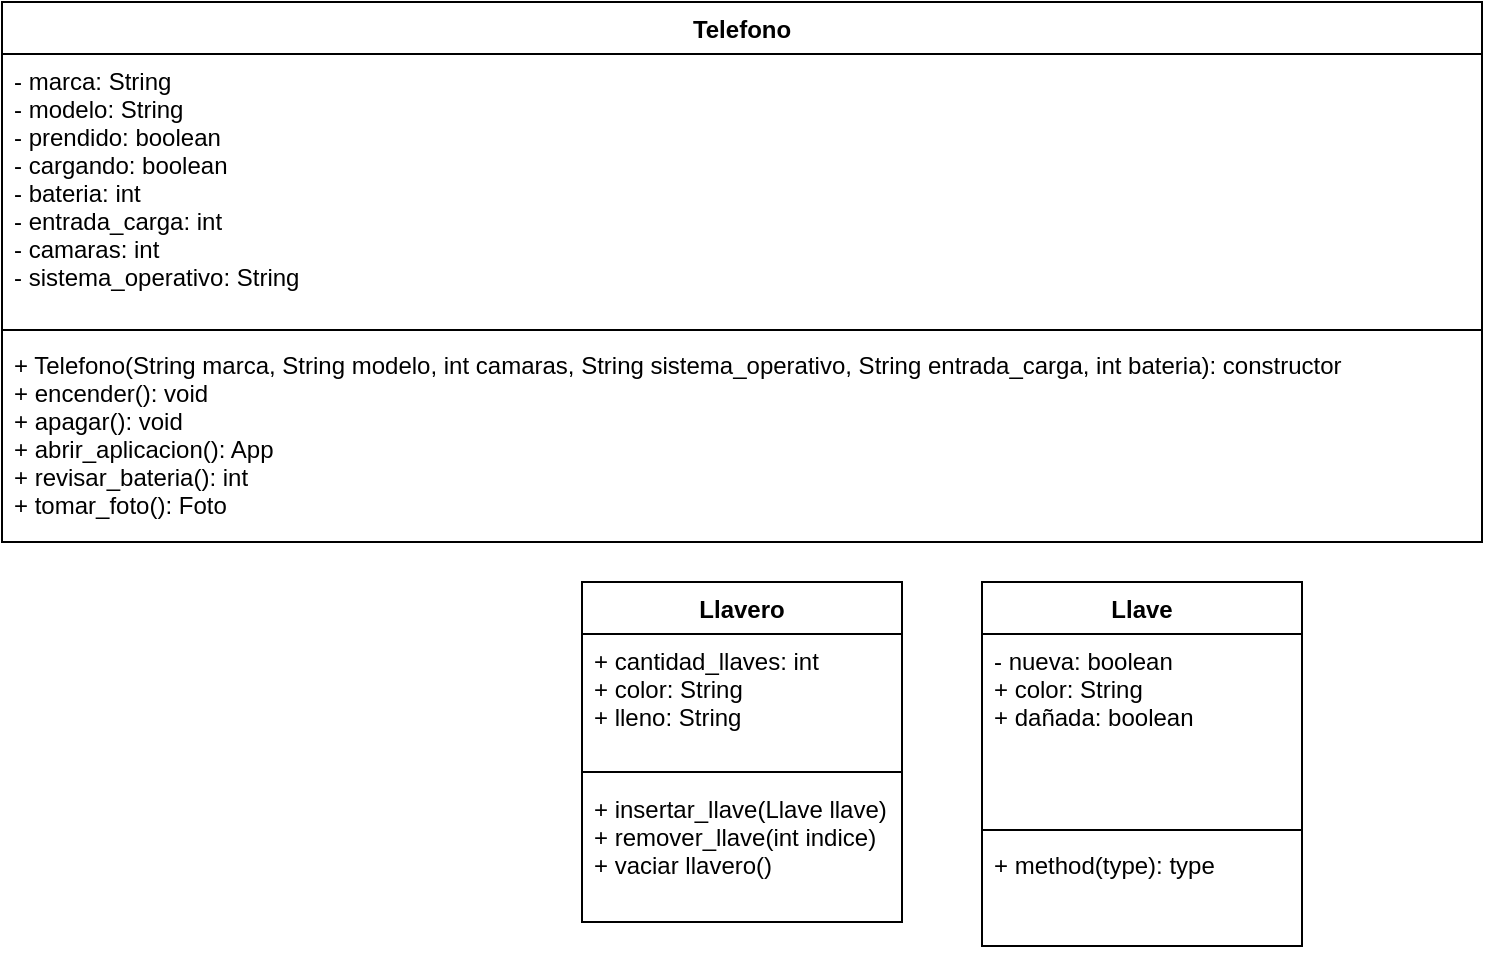 <mxfile version="14.6.13" type="device"><diagram id="C5RBs43oDa-KdzZeNtuy" name="Page-1"><mxGraphModel dx="868" dy="1651" grid="1" gridSize="10" guides="1" tooltips="1" connect="1" arrows="1" fold="1" page="1" pageScale="1" pageWidth="827" pageHeight="1169" math="0" shadow="0"><root><mxCell id="WIyWlLk6GJQsqaUBKTNV-0"/><mxCell id="WIyWlLk6GJQsqaUBKTNV-1" parent="WIyWlLk6GJQsqaUBKTNV-0"/><mxCell id="xCw698aQc-xceVMsmrbn-0" value="Telefono" style="swimlane;fontStyle=1;align=center;verticalAlign=top;childLayout=stackLayout;horizontal=1;startSize=26;horizontalStack=0;resizeParent=1;resizeParentMax=0;resizeLast=0;collapsible=1;marginBottom=0;" vertex="1" parent="WIyWlLk6GJQsqaUBKTNV-1"><mxGeometry x="40" y="-30" width="740" height="270" as="geometry"/></mxCell><mxCell id="xCw698aQc-xceVMsmrbn-1" value="- marca: String&#10;- modelo: String&#10;- prendido: boolean&#10;- cargando: boolean&#10;- bateria: int&#10;- entrada_carga: int&#10;- camaras: int&#10;- sistema_operativo: String&#10;" style="text;strokeColor=none;fillColor=none;align=left;verticalAlign=top;spacingLeft=4;spacingRight=4;overflow=hidden;rotatable=0;points=[[0,0.5],[1,0.5]];portConstraint=eastwest;" vertex="1" parent="xCw698aQc-xceVMsmrbn-0"><mxGeometry y="26" width="740" height="134" as="geometry"/></mxCell><mxCell id="xCw698aQc-xceVMsmrbn-2" value="" style="line;strokeWidth=1;fillColor=none;align=left;verticalAlign=middle;spacingTop=-1;spacingLeft=3;spacingRight=3;rotatable=0;labelPosition=right;points=[];portConstraint=eastwest;" vertex="1" parent="xCw698aQc-xceVMsmrbn-0"><mxGeometry y="160" width="740" height="8" as="geometry"/></mxCell><mxCell id="xCw698aQc-xceVMsmrbn-3" value="+ Telefono(String marca, String modelo, int camaras, String sistema_operativo, String entrada_carga, int bateria): constructor&#10;+ encender(): void&#10;+ apagar(): void&#10;+ abrir_aplicacion(): App&#10;+ revisar_bateria(): int&#10;+ tomar_foto(): Foto" style="text;strokeColor=none;fillColor=none;align=left;verticalAlign=top;spacingLeft=4;spacingRight=4;overflow=hidden;rotatable=0;points=[[0,0.5],[1,0.5]];portConstraint=eastwest;" vertex="1" parent="xCw698aQc-xceVMsmrbn-0"><mxGeometry y="168" width="740" height="102" as="geometry"/></mxCell><mxCell id="xCw698aQc-xceVMsmrbn-4" value="Llavero" style="swimlane;fontStyle=1;align=center;verticalAlign=top;childLayout=stackLayout;horizontal=1;startSize=26;horizontalStack=0;resizeParent=1;resizeParentMax=0;resizeLast=0;collapsible=1;marginBottom=0;" vertex="1" parent="WIyWlLk6GJQsqaUBKTNV-1"><mxGeometry x="330" y="260" width="160" height="170" as="geometry"/></mxCell><mxCell id="xCw698aQc-xceVMsmrbn-5" value="+ cantidad_llaves: int&#10;+ color: String&#10;+ lleno: String" style="text;strokeColor=none;fillColor=none;align=left;verticalAlign=top;spacingLeft=4;spacingRight=4;overflow=hidden;rotatable=0;points=[[0,0.5],[1,0.5]];portConstraint=eastwest;" vertex="1" parent="xCw698aQc-xceVMsmrbn-4"><mxGeometry y="26" width="160" height="64" as="geometry"/></mxCell><mxCell id="xCw698aQc-xceVMsmrbn-6" value="" style="line;strokeWidth=1;fillColor=none;align=left;verticalAlign=middle;spacingTop=-1;spacingLeft=3;spacingRight=3;rotatable=0;labelPosition=right;points=[];portConstraint=eastwest;" vertex="1" parent="xCw698aQc-xceVMsmrbn-4"><mxGeometry y="90" width="160" height="10" as="geometry"/></mxCell><mxCell id="xCw698aQc-xceVMsmrbn-7" value="+ insertar_llave(Llave llave)&#10;+ remover_llave(int indice)&#10;+ vaciar llavero()" style="text;strokeColor=none;fillColor=none;align=left;verticalAlign=top;spacingLeft=4;spacingRight=4;overflow=hidden;rotatable=0;points=[[0,0.5],[1,0.5]];portConstraint=eastwest;" vertex="1" parent="xCw698aQc-xceVMsmrbn-4"><mxGeometry y="100" width="160" height="70" as="geometry"/></mxCell><mxCell id="xCw698aQc-xceVMsmrbn-8" value="Llave" style="swimlane;fontStyle=1;align=center;verticalAlign=top;childLayout=stackLayout;horizontal=1;startSize=26;horizontalStack=0;resizeParent=1;resizeParentMax=0;resizeLast=0;collapsible=1;marginBottom=0;" vertex="1" parent="WIyWlLk6GJQsqaUBKTNV-1"><mxGeometry x="530" y="260" width="160" height="182" as="geometry"/></mxCell><mxCell id="xCw698aQc-xceVMsmrbn-9" value="- nueva: boolean&#10;+ color: String&#10;+ dañada: boolean" style="text;strokeColor=none;fillColor=none;align=left;verticalAlign=top;spacingLeft=4;spacingRight=4;overflow=hidden;rotatable=0;points=[[0,0.5],[1,0.5]];portConstraint=eastwest;" vertex="1" parent="xCw698aQc-xceVMsmrbn-8"><mxGeometry y="26" width="160" height="94" as="geometry"/></mxCell><mxCell id="xCw698aQc-xceVMsmrbn-10" value="" style="line;strokeWidth=1;fillColor=none;align=left;verticalAlign=middle;spacingTop=-1;spacingLeft=3;spacingRight=3;rotatable=0;labelPosition=right;points=[];portConstraint=eastwest;" vertex="1" parent="xCw698aQc-xceVMsmrbn-8"><mxGeometry y="120" width="160" height="8" as="geometry"/></mxCell><mxCell id="xCw698aQc-xceVMsmrbn-11" value="+ method(type): type" style="text;strokeColor=none;fillColor=none;align=left;verticalAlign=top;spacingLeft=4;spacingRight=4;overflow=hidden;rotatable=0;points=[[0,0.5],[1,0.5]];portConstraint=eastwest;" vertex="1" parent="xCw698aQc-xceVMsmrbn-8"><mxGeometry y="128" width="160" height="54" as="geometry"/></mxCell></root></mxGraphModel></diagram></mxfile>